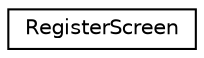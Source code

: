 digraph G
{
  edge [fontname="Helvetica",fontsize="10",labelfontname="Helvetica",labelfontsize="10"];
  node [fontname="Helvetica",fontsize="10",shape=record];
  rankdir="LR";
  Node1 [label="RegisterScreen",height=0.2,width=0.4,color="black", fillcolor="white", style="filled",URL="$interface_register_screen.html"];
}

